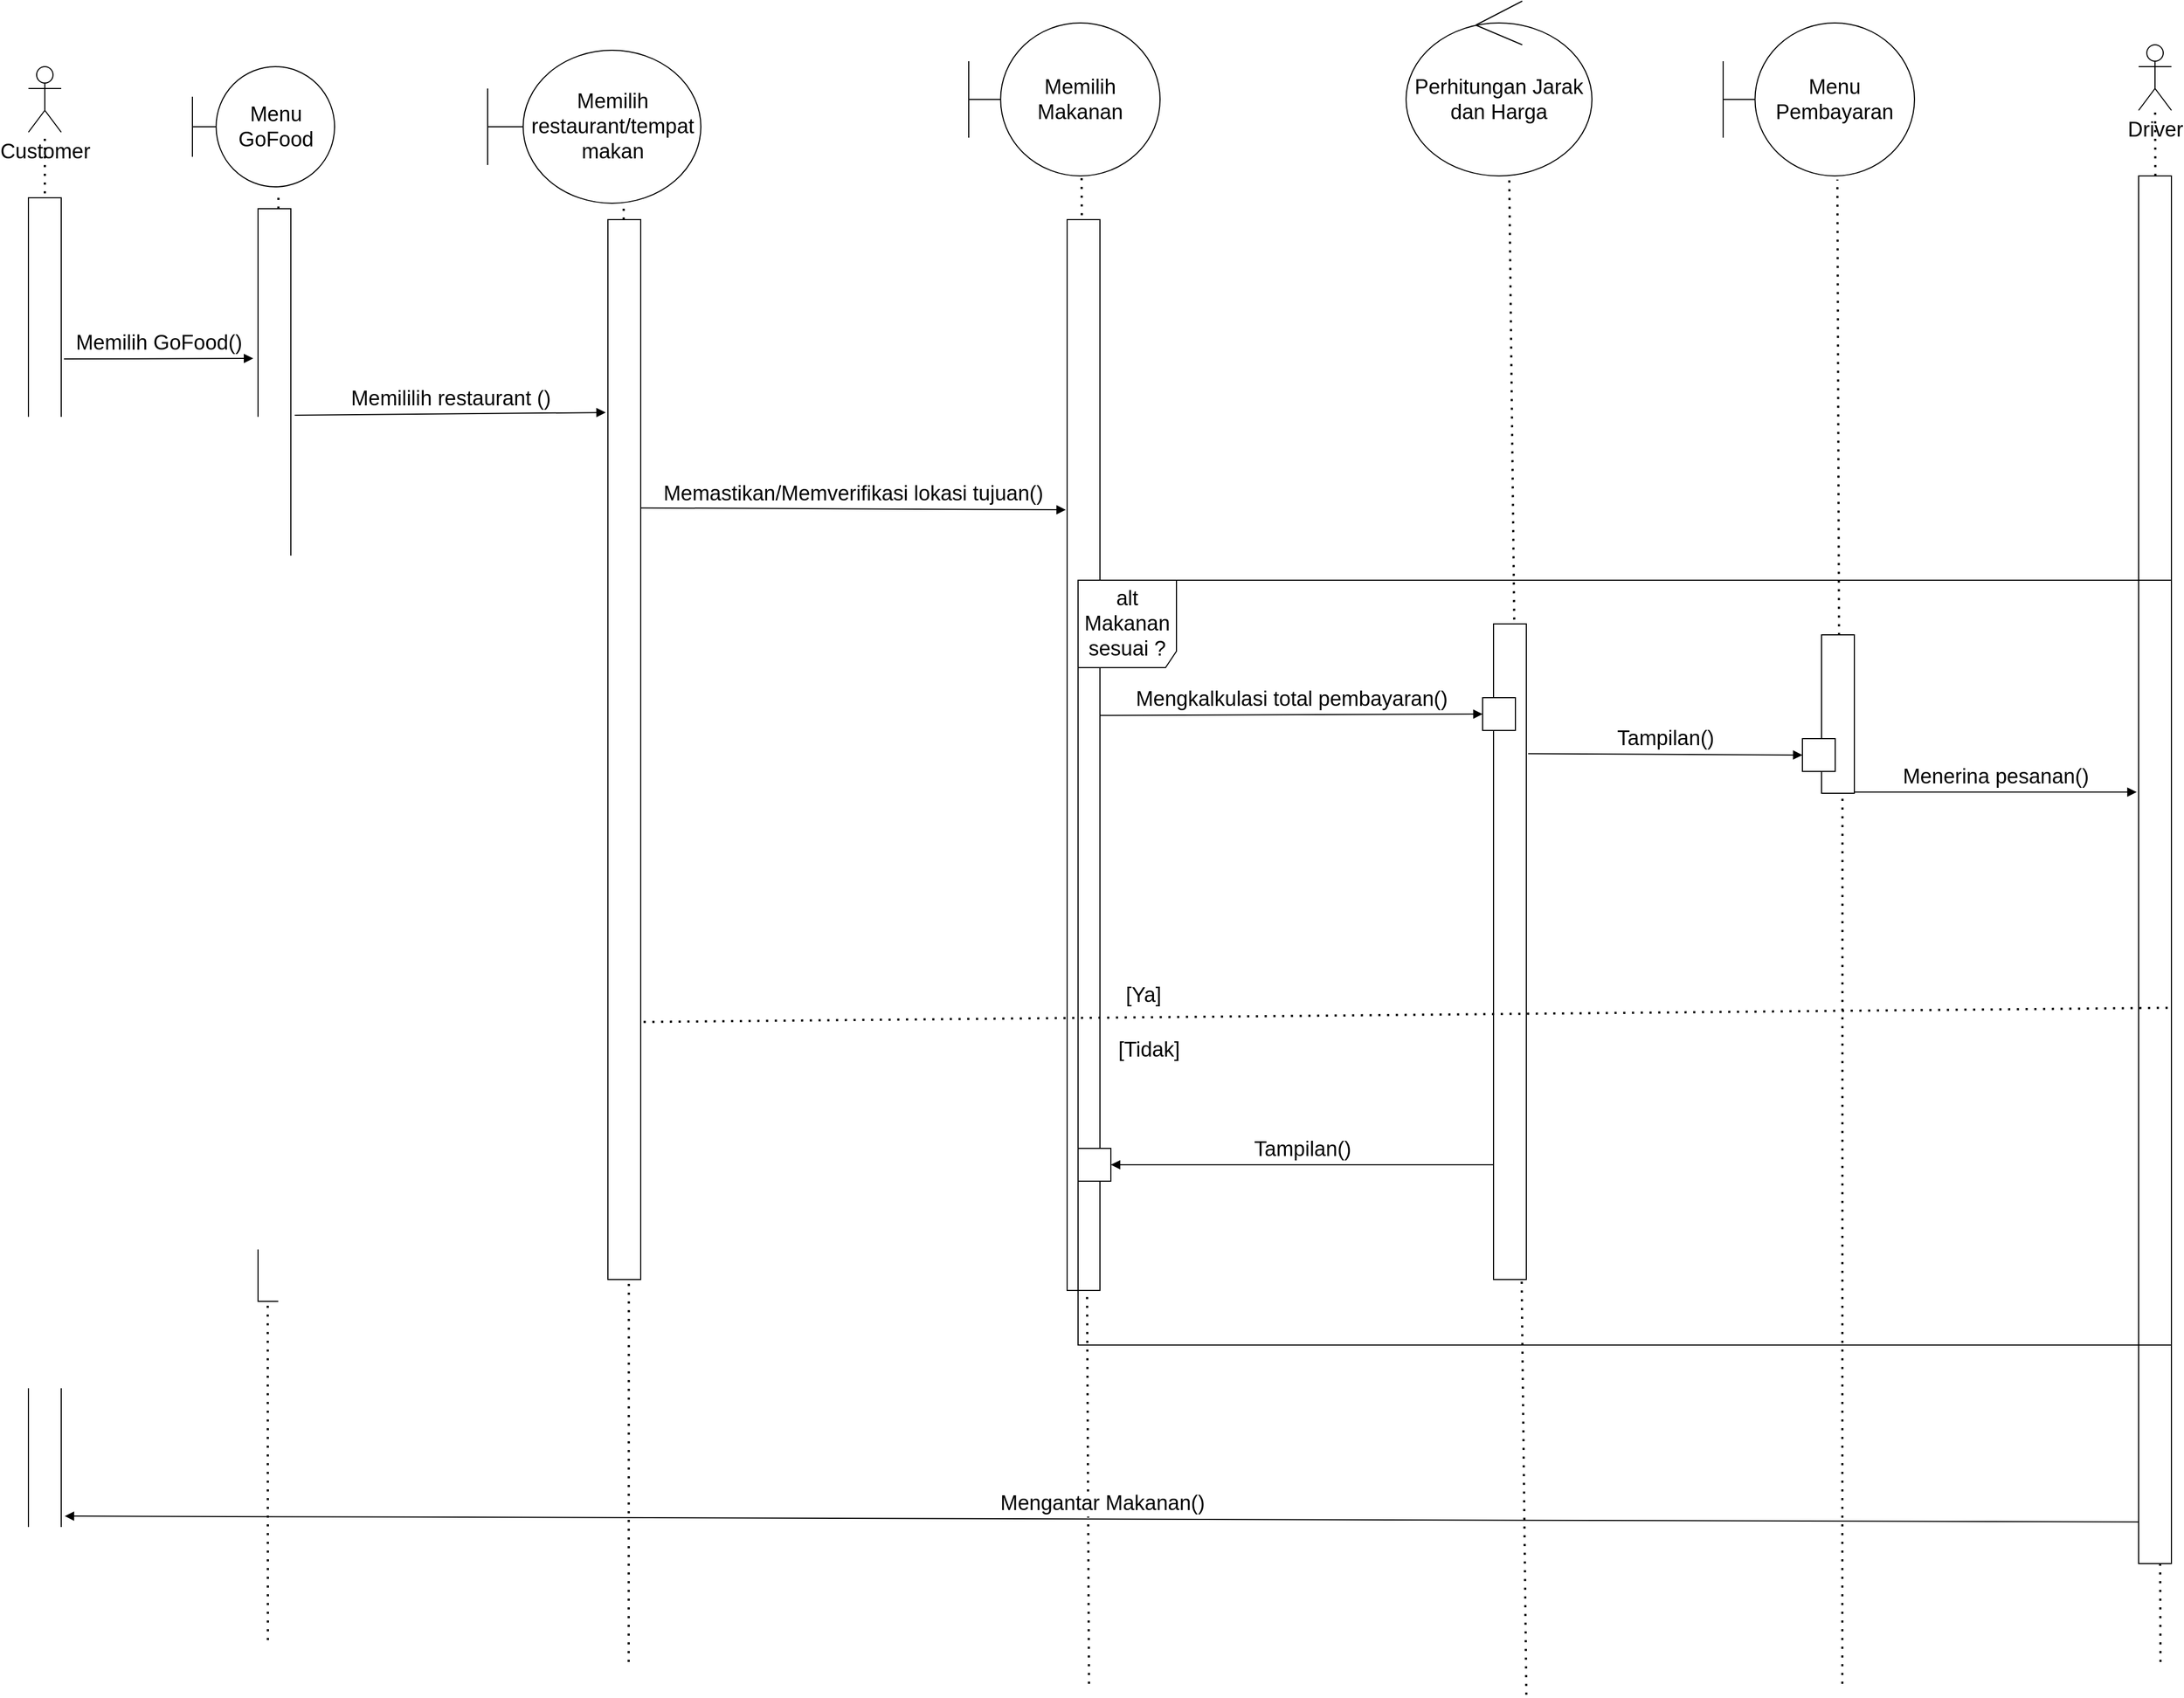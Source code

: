 <mxfile version="14.6.13" type="github">
  <diagram id="uCSgO6y87JXnGo1ZBIxD" name="Page-1">
    <mxGraphModel dx="1730" dy="815" grid="1" gridSize="10" guides="1" tooltips="1" connect="1" arrows="1" fold="1" page="1" pageScale="1" pageWidth="200" pageHeight="300" math="0" shadow="0">
      <root>
        <mxCell id="0" />
        <mxCell id="1" parent="0" />
        <mxCell id="IMqxkrPMHUyMgFtx4yvk-1" value="Menu GoFood" style="shape=umlBoundary;whiteSpace=wrap;html=1;fontSize=19;" vertex="1" parent="1">
          <mxGeometry x="260" y="240" width="130" height="110" as="geometry" />
        </mxCell>
        <mxCell id="IMqxkrPMHUyMgFtx4yvk-2" value="Customer" style="shape=umlActor;verticalLabelPosition=bottom;verticalAlign=top;html=1;fontSize=19;" vertex="1" parent="1">
          <mxGeometry x="110" y="240" width="30" height="60" as="geometry" />
        </mxCell>
        <mxCell id="IMqxkrPMHUyMgFtx4yvk-3" value="Memilih restaurant/tempat makan" style="shape=umlBoundary;whiteSpace=wrap;html=1;fontSize=19;" vertex="1" parent="1">
          <mxGeometry x="530" y="225" width="195" height="140" as="geometry" />
        </mxCell>
        <mxCell id="IMqxkrPMHUyMgFtx4yvk-4" value="" style="endArrow=none;dashed=1;html=1;dashPattern=1 3;strokeWidth=2;fontSize=19;" edge="1" parent="1" target="IMqxkrPMHUyMgFtx4yvk-2">
          <mxGeometry width="50" height="50" relative="1" as="geometry">
            <mxPoint x="125" y="1660" as="sourcePoint" />
            <mxPoint x="460" y="260" as="targetPoint" />
          </mxGeometry>
        </mxCell>
        <mxCell id="IMqxkrPMHUyMgFtx4yvk-5" value="" style="html=1;points=[];perimeter=orthogonalPerimeter;fontSize=19;" vertex="1" parent="1">
          <mxGeometry x="110" y="360" width="30" height="1240" as="geometry" />
        </mxCell>
        <mxCell id="IMqxkrPMHUyMgFtx4yvk-6" value="" style="endArrow=none;dashed=1;html=1;dashPattern=1 3;strokeWidth=2;fontSize=19;entryX=0.605;entryY=1.058;entryDx=0;entryDy=0;entryPerimeter=0;startArrow=none;" edge="1" parent="1" source="IMqxkrPMHUyMgFtx4yvk-8" target="IMqxkrPMHUyMgFtx4yvk-1">
          <mxGeometry width="50" height="50" relative="1" as="geometry">
            <mxPoint x="340" y="1000" as="sourcePoint" />
            <mxPoint x="135" y="310" as="targetPoint" />
          </mxGeometry>
        </mxCell>
        <mxCell id="IMqxkrPMHUyMgFtx4yvk-7" value="" style="endArrow=none;dashed=1;html=1;dashPattern=1 3;strokeWidth=2;fontSize=19;entryX=0.638;entryY=1.004;entryDx=0;entryDy=0;entryPerimeter=0;startArrow=none;" edge="1" parent="1" source="IMqxkrPMHUyMgFtx4yvk-20" target="IMqxkrPMHUyMgFtx4yvk-3">
          <mxGeometry width="50" height="50" relative="1" as="geometry">
            <mxPoint x="662" y="1000" as="sourcePoint" />
            <mxPoint x="448.65" y="366.38" as="targetPoint" />
          </mxGeometry>
        </mxCell>
        <mxCell id="IMqxkrPMHUyMgFtx4yvk-8" value="" style="html=1;points=[];perimeter=orthogonalPerimeter;fontSize=19;" vertex="1" parent="1">
          <mxGeometry x="320" y="370" width="30" height="1000" as="geometry" />
        </mxCell>
        <mxCell id="IMqxkrPMHUyMgFtx4yvk-9" value="" style="endArrow=none;dashed=1;html=1;dashPattern=1 3;strokeWidth=2;fontSize=19;entryX=0.295;entryY=0.999;entryDx=0;entryDy=0;entryPerimeter=0;" edge="1" parent="1" target="IMqxkrPMHUyMgFtx4yvk-8">
          <mxGeometry width="50" height="50" relative="1" as="geometry">
            <mxPoint x="329" y="1680" as="sourcePoint" />
            <mxPoint x="331" y="922" as="targetPoint" />
          </mxGeometry>
        </mxCell>
        <mxCell id="IMqxkrPMHUyMgFtx4yvk-10" value="Memilih GoFood()" style="html=1;verticalAlign=bottom;endArrow=block;fontSize=19;exitX=1.083;exitY=0.119;exitDx=0;exitDy=0;exitPerimeter=0;entryX=-0.147;entryY=0.137;entryDx=0;entryDy=0;entryPerimeter=0;" edge="1" parent="1" source="IMqxkrPMHUyMgFtx4yvk-5" target="IMqxkrPMHUyMgFtx4yvk-8">
          <mxGeometry width="80" relative="1" as="geometry">
            <mxPoint x="330" y="450" as="sourcePoint" />
            <mxPoint x="410" y="450" as="targetPoint" />
          </mxGeometry>
        </mxCell>
        <mxCell id="IMqxkrPMHUyMgFtx4yvk-11" value="Memililih restaurant ()" style="html=1;verticalAlign=bottom;endArrow=block;fontSize=19;entryX=-0.067;entryY=0.182;entryDx=0;entryDy=0;entryPerimeter=0;exitX=1.12;exitY=0.189;exitDx=0;exitDy=0;exitPerimeter=0;" edge="1" parent="1" source="IMqxkrPMHUyMgFtx4yvk-8" target="IMqxkrPMHUyMgFtx4yvk-20">
          <mxGeometry width="80" relative="1" as="geometry">
            <mxPoint x="270" y="470" as="sourcePoint" />
            <mxPoint x="350" y="470" as="targetPoint" />
          </mxGeometry>
        </mxCell>
        <mxCell id="IMqxkrPMHUyMgFtx4yvk-12" value="" style="endArrow=none;dashed=1;html=1;dashPattern=1 3;strokeWidth=2;fontSize=19;entryX=0.59;entryY=1.013;entryDx=0;entryDy=0;entryPerimeter=0;" edge="1" parent="1" target="IMqxkrPMHUyMgFtx4yvk-41">
          <mxGeometry width="50" height="50" relative="1" as="geometry">
            <mxPoint x="1080" y="1720" as="sourcePoint" />
            <mxPoint x="1074.35" y="349.04" as="targetPoint" />
          </mxGeometry>
        </mxCell>
        <mxCell id="IMqxkrPMHUyMgFtx4yvk-13" value="" style="html=1;points=[];perimeter=orthogonalPerimeter;fontSize=19;" vertex="1" parent="1">
          <mxGeometry x="1060" y="380" width="30" height="980" as="geometry" />
        </mxCell>
        <mxCell id="IMqxkrPMHUyMgFtx4yvk-15" value="Memastikan/Memverifikasi lokasi tujuan()" style="html=1;verticalAlign=bottom;endArrow=block;fontSize=19;exitX=1;exitY=0.272;exitDx=0;exitDy=0;exitPerimeter=0;entryX=-0.04;entryY=0.271;entryDx=0;entryDy=0;entryPerimeter=0;" edge="1" parent="1" source="IMqxkrPMHUyMgFtx4yvk-20" target="IMqxkrPMHUyMgFtx4yvk-13">
          <mxGeometry width="80" relative="1" as="geometry">
            <mxPoint x="830" y="520" as="sourcePoint" />
            <mxPoint x="1040" y="644" as="targetPoint" />
          </mxGeometry>
        </mxCell>
        <mxCell id="IMqxkrPMHUyMgFtx4yvk-17" value="" style="endArrow=none;dashed=1;html=1;dashPattern=1 3;strokeWidth=2;fontSize=19;entryX=0.555;entryY=0.994;entryDx=0;entryDy=0;entryPerimeter=0;" edge="1" parent="1">
          <mxGeometry width="50" height="50" relative="1" as="geometry">
            <mxPoint x="1480" y="1730" as="sourcePoint" />
            <mxPoint x="1464.35" y="339.04" as="targetPoint" />
          </mxGeometry>
        </mxCell>
        <mxCell id="IMqxkrPMHUyMgFtx4yvk-18" value="" style="html=1;points=[];perimeter=orthogonalPerimeter;fontSize=19;" vertex="1" parent="1">
          <mxGeometry x="1450" y="750" width="30" height="600" as="geometry" />
        </mxCell>
        <mxCell id="IMqxkrPMHUyMgFtx4yvk-19" value="Perhitungan Jarak dan Harga" style="ellipse;shape=umlControl;whiteSpace=wrap;html=1;fontSize=19;" vertex="1" parent="1">
          <mxGeometry x="1370" y="180" width="170" height="160" as="geometry" />
        </mxCell>
        <mxCell id="IMqxkrPMHUyMgFtx4yvk-20" value="" style="html=1;points=[];perimeter=orthogonalPerimeter;fontSize=19;" vertex="1" parent="1">
          <mxGeometry x="640" y="380" width="30" height="970" as="geometry" />
        </mxCell>
        <mxCell id="IMqxkrPMHUyMgFtx4yvk-21" value="" style="endArrow=none;dashed=1;html=1;dashPattern=1 3;strokeWidth=2;fontSize=19;entryX=0.638;entryY=1.004;entryDx=0;entryDy=0;entryPerimeter=0;" edge="1" parent="1" target="IMqxkrPMHUyMgFtx4yvk-20">
          <mxGeometry width="50" height="50" relative="1" as="geometry">
            <mxPoint x="659" y="1700" as="sourcePoint" />
            <mxPoint x="661.65" y="365.56" as="targetPoint" />
          </mxGeometry>
        </mxCell>
        <mxCell id="IMqxkrPMHUyMgFtx4yvk-22" value="Menu Pembayaran" style="shape=umlBoundary;whiteSpace=wrap;html=1;fontSize=19;" vertex="1" parent="1">
          <mxGeometry x="1660" y="200" width="175" height="140" as="geometry" />
        </mxCell>
        <mxCell id="IMqxkrPMHUyMgFtx4yvk-23" value="" style="html=1;points=[];perimeter=orthogonalPerimeter;fontSize=19;" vertex="1" parent="1">
          <mxGeometry x="1750" y="760" width="30" height="145" as="geometry" />
        </mxCell>
        <mxCell id="IMqxkrPMHUyMgFtx4yvk-24" value="" style="endArrow=none;dashed=1;html=1;dashPattern=1 3;strokeWidth=2;fontSize=19;entryX=0.638;entryY=1.004;entryDx=0;entryDy=0;entryPerimeter=0;" edge="1" parent="1" target="IMqxkrPMHUyMgFtx4yvk-23">
          <mxGeometry width="50" height="50" relative="1" as="geometry">
            <mxPoint x="1769" y="1720" as="sourcePoint" />
            <mxPoint x="1771.65" y="340.56" as="targetPoint" />
          </mxGeometry>
        </mxCell>
        <mxCell id="IMqxkrPMHUyMgFtx4yvk-25" value="" style="endArrow=none;dashed=1;html=1;dashPattern=1 3;strokeWidth=2;fontSize=19;entryX=0.597;entryY=1.024;entryDx=0;entryDy=0;entryPerimeter=0;exitX=0.533;exitY=0.002;exitDx=0;exitDy=0;exitPerimeter=0;" edge="1" parent="1" source="IMqxkrPMHUyMgFtx4yvk-23" target="IMqxkrPMHUyMgFtx4yvk-22">
          <mxGeometry width="50" height="50" relative="1" as="geometry">
            <mxPoint x="1910" y="420" as="sourcePoint" />
            <mxPoint x="1960" y="370" as="targetPoint" />
          </mxGeometry>
        </mxCell>
        <mxCell id="IMqxkrPMHUyMgFtx4yvk-26" value="Driver" style="shape=umlActor;verticalLabelPosition=bottom;verticalAlign=top;html=1;fontSize=19;" vertex="1" parent="1">
          <mxGeometry x="2040" y="220" width="30" height="60" as="geometry" />
        </mxCell>
        <mxCell id="IMqxkrPMHUyMgFtx4yvk-27" value="" style="endArrow=none;dashed=1;html=1;dashPattern=1 3;strokeWidth=2;fontSize=19;" edge="1" parent="1" target="IMqxkrPMHUyMgFtx4yvk-26">
          <mxGeometry width="50" height="50" relative="1" as="geometry">
            <mxPoint x="2060" y="1700" as="sourcePoint" />
            <mxPoint x="2390" y="240" as="targetPoint" />
          </mxGeometry>
        </mxCell>
        <mxCell id="IMqxkrPMHUyMgFtx4yvk-28" value="" style="html=1;points=[];perimeter=orthogonalPerimeter;fontSize=19;" vertex="1" parent="1">
          <mxGeometry x="2040" y="340" width="30" height="1270" as="geometry" />
        </mxCell>
        <mxCell id="IMqxkrPMHUyMgFtx4yvk-29" value="" style="endArrow=none;dashed=1;html=1;dashPattern=1 3;strokeWidth=2;fontSize=19;exitX=1.088;exitY=0.757;exitDx=0;exitDy=0;exitPerimeter=0;entryX=1;entryY=0.559;entryDx=0;entryDy=0;entryPerimeter=0;" edge="1" parent="1" source="IMqxkrPMHUyMgFtx4yvk-20" target="IMqxkrPMHUyMgFtx4yvk-40">
          <mxGeometry width="50" height="50" relative="1" as="geometry">
            <mxPoint x="980" y="960" as="sourcePoint" />
            <mxPoint x="1030" y="910" as="targetPoint" />
          </mxGeometry>
        </mxCell>
        <mxCell id="IMqxkrPMHUyMgFtx4yvk-30" value="[Ya]" style="text;html=1;strokeColor=none;fillColor=none;align=center;verticalAlign=middle;whiteSpace=wrap;rounded=0;fontSize=19;" vertex="1" parent="1">
          <mxGeometry x="1110" y="1080" width="40" height="20" as="geometry" />
        </mxCell>
        <mxCell id="IMqxkrPMHUyMgFtx4yvk-31" value="[Tidak]" style="text;html=1;strokeColor=none;fillColor=none;align=center;verticalAlign=middle;whiteSpace=wrap;rounded=0;fontSize=19;" vertex="1" parent="1">
          <mxGeometry x="1115" y="1130" width="40" height="20" as="geometry" />
        </mxCell>
        <mxCell id="IMqxkrPMHUyMgFtx4yvk-32" value="" style="whiteSpace=wrap;html=1;aspect=fixed;fontSize=19;" vertex="1" parent="1">
          <mxGeometry x="1070" y="1230" width="30" height="30" as="geometry" />
        </mxCell>
        <mxCell id="IMqxkrPMHUyMgFtx4yvk-33" value="Tampilan()" style="html=1;verticalAlign=bottom;endArrow=block;fontSize=19;entryX=1;entryY=0.5;entryDx=0;entryDy=0;" edge="1" parent="1" source="IMqxkrPMHUyMgFtx4yvk-18" target="IMqxkrPMHUyMgFtx4yvk-32">
          <mxGeometry width="80" relative="1" as="geometry">
            <mxPoint x="850" y="1220" as="sourcePoint" />
            <mxPoint x="1230" y="1250" as="targetPoint" />
          </mxGeometry>
        </mxCell>
        <mxCell id="IMqxkrPMHUyMgFtx4yvk-34" value="" style="whiteSpace=wrap;html=1;aspect=fixed;fontSize=19;" vertex="1" parent="1">
          <mxGeometry x="1440" y="817.5" width="30" height="30" as="geometry" />
        </mxCell>
        <mxCell id="IMqxkrPMHUyMgFtx4yvk-35" value="Mengkalkulasi total pembayaran()" style="html=1;verticalAlign=bottom;endArrow=block;fontSize=19;exitX=1;exitY=0.463;exitDx=0;exitDy=0;exitPerimeter=0;entryX=0;entryY=0.5;entryDx=0;entryDy=0;" edge="1" parent="1" source="IMqxkrPMHUyMgFtx4yvk-13" target="IMqxkrPMHUyMgFtx4yvk-34">
          <mxGeometry width="80" relative="1" as="geometry">
            <mxPoint x="1094" y="820" as="sourcePoint" />
            <mxPoint x="1450" y="831" as="targetPoint" />
          </mxGeometry>
        </mxCell>
        <mxCell id="IMqxkrPMHUyMgFtx4yvk-36" value="" style="whiteSpace=wrap;html=1;aspect=fixed;fontSize=19;" vertex="1" parent="1">
          <mxGeometry x="1732.5" y="855" width="30" height="30" as="geometry" />
        </mxCell>
        <mxCell id="IMqxkrPMHUyMgFtx4yvk-37" value="Tampilan()" style="html=1;verticalAlign=bottom;endArrow=block;fontSize=19;exitX=1.054;exitY=0.198;exitDx=0;exitDy=0;exitPerimeter=0;entryX=0;entryY=0.5;entryDx=0;entryDy=0;" edge="1" parent="1" source="IMqxkrPMHUyMgFtx4yvk-18" target="IMqxkrPMHUyMgFtx4yvk-36">
          <mxGeometry width="80" relative="1" as="geometry">
            <mxPoint x="1580" y="820" as="sourcePoint" />
            <mxPoint x="1730" y="868" as="targetPoint" />
          </mxGeometry>
        </mxCell>
        <mxCell id="IMqxkrPMHUyMgFtx4yvk-38" value="Menerina pesanan()" style="html=1;verticalAlign=bottom;endArrow=block;fontSize=19;entryX=-0.06;entryY=0.444;entryDx=0;entryDy=0;entryPerimeter=0;" edge="1" parent="1" source="IMqxkrPMHUyMgFtx4yvk-23" target="IMqxkrPMHUyMgFtx4yvk-28">
          <mxGeometry width="80" relative="1" as="geometry">
            <mxPoint x="1420" y="940" as="sourcePoint" />
            <mxPoint x="1500" y="940" as="targetPoint" />
          </mxGeometry>
        </mxCell>
        <mxCell id="IMqxkrPMHUyMgFtx4yvk-39" value="Mengantar Makanan()" style="html=1;verticalAlign=bottom;endArrow=block;fontSize=19;exitX=0.014;exitY=0.97;exitDx=0;exitDy=0;exitPerimeter=0;entryX=1.107;entryY=0.973;entryDx=0;entryDy=0;entryPerimeter=0;" edge="1" parent="1" source="IMqxkrPMHUyMgFtx4yvk-28" target="IMqxkrPMHUyMgFtx4yvk-5">
          <mxGeometry width="80" relative="1" as="geometry">
            <mxPoint x="1430" y="1390" as="sourcePoint" />
            <mxPoint x="1510" y="1390" as="targetPoint" />
          </mxGeometry>
        </mxCell>
        <mxCell id="IMqxkrPMHUyMgFtx4yvk-41" value="Memilih Makanan" style="shape=umlBoundary;whiteSpace=wrap;html=1;fontSize=19;" vertex="1" parent="1">
          <mxGeometry x="970" y="200" width="175" height="140" as="geometry" />
        </mxCell>
        <mxCell id="IMqxkrPMHUyMgFtx4yvk-40" value="alt Makanan sesuai ?" style="shape=umlFrame;whiteSpace=wrap;html=1;fontSize=19;width=90;height=80;" vertex="1" parent="1">
          <mxGeometry x="1070" y="710" width="1000" height="700" as="geometry" />
        </mxCell>
      </root>
    </mxGraphModel>
  </diagram>
</mxfile>
